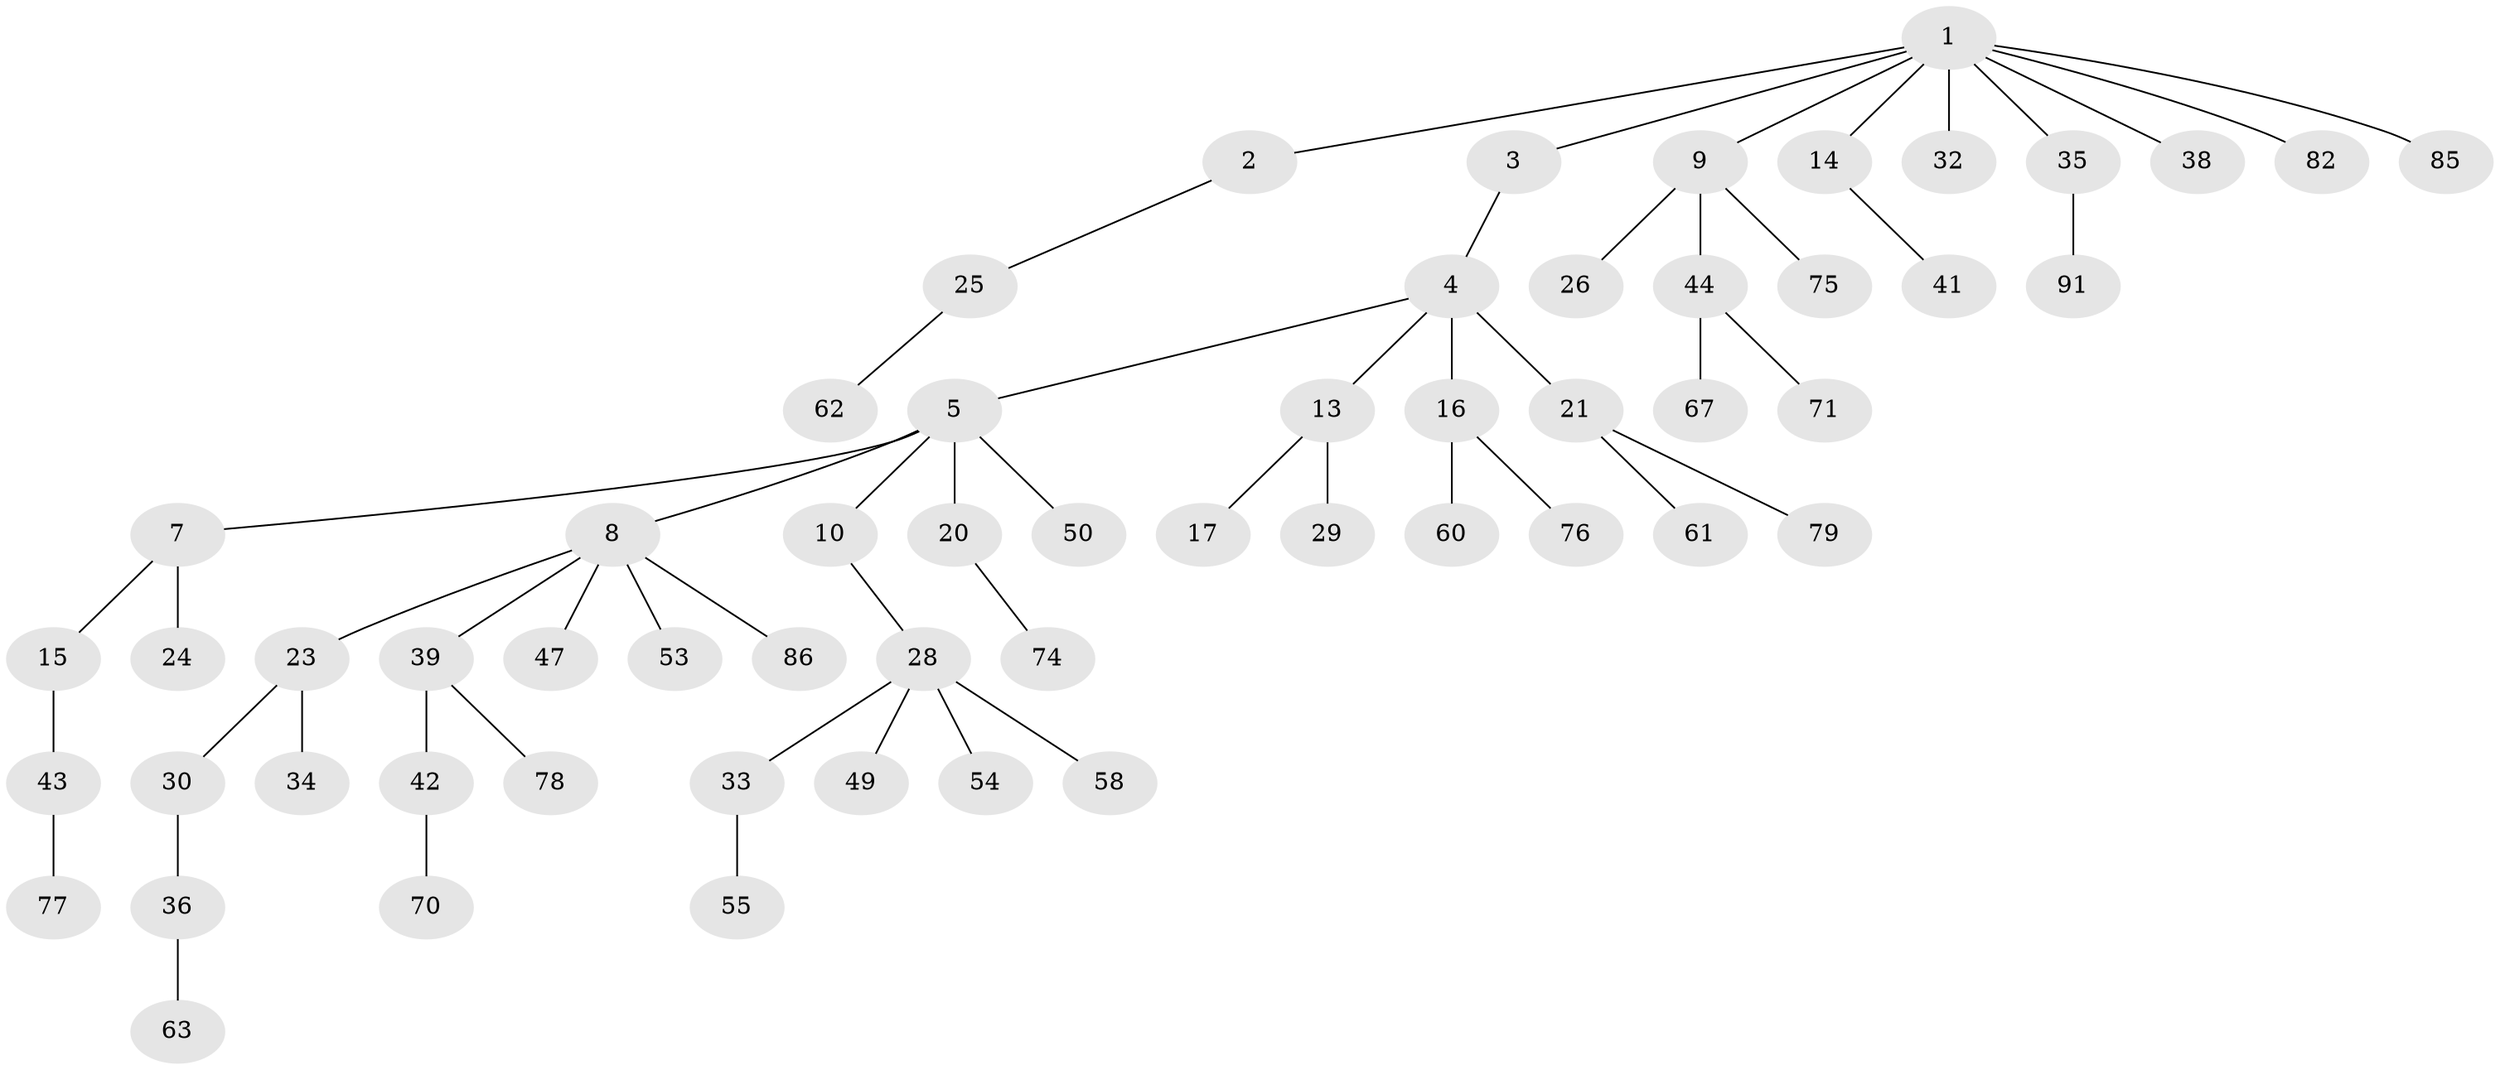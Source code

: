 // original degree distribution, {6: 0.03296703296703297, 2: 0.24175824175824176, 3: 0.12087912087912088, 4: 0.06593406593406594, 5: 0.03296703296703297, 1: 0.5054945054945055}
// Generated by graph-tools (version 1.1) at 2025/11/02/27/25 16:11:27]
// undirected, 58 vertices, 57 edges
graph export_dot {
graph [start="1"]
  node [color=gray90,style=filled];
  1 [super="+11"];
  2;
  3 [super="+59"];
  4 [super="+12"];
  5 [super="+6"];
  7 [super="+68"];
  8 [super="+19"];
  9 [super="+69"];
  10 [super="+46"];
  13 [super="+18"];
  14 [super="+40"];
  15 [super="+80"];
  16 [super="+27"];
  17;
  20 [super="+22"];
  21 [super="+31"];
  23 [super="+88"];
  24 [super="+48"];
  25 [super="+45"];
  26;
  28 [super="+37"];
  29;
  30;
  32;
  33 [super="+51"];
  34 [super="+52"];
  35 [super="+84"];
  36 [super="+56"];
  38 [super="+73"];
  39 [super="+90"];
  41 [super="+83"];
  42 [super="+64"];
  43 [super="+57"];
  44 [super="+65"];
  47 [super="+87"];
  49 [super="+66"];
  50;
  53;
  54;
  55;
  58;
  60;
  61;
  62 [super="+72"];
  63;
  67;
  70 [super="+89"];
  71;
  74;
  75 [super="+81"];
  76;
  77;
  78;
  79;
  82;
  85;
  86;
  91;
  1 -- 2;
  1 -- 3;
  1 -- 9;
  1 -- 35;
  1 -- 38;
  1 -- 32;
  1 -- 82;
  1 -- 85;
  1 -- 14;
  2 -- 25;
  3 -- 4;
  4 -- 5;
  4 -- 21;
  4 -- 16;
  4 -- 13;
  5 -- 7;
  5 -- 10;
  5 -- 20;
  5 -- 50;
  5 -- 8;
  7 -- 15;
  7 -- 24;
  8 -- 23;
  8 -- 53;
  8 -- 86;
  8 -- 39;
  8 -- 47;
  9 -- 26;
  9 -- 44;
  9 -- 75;
  10 -- 28;
  13 -- 17;
  13 -- 29;
  14 -- 41;
  15 -- 43;
  16 -- 76;
  16 -- 60;
  20 -- 74;
  21 -- 61;
  21 -- 79;
  23 -- 30;
  23 -- 34;
  25 -- 62;
  28 -- 33;
  28 -- 49;
  28 -- 54;
  28 -- 58;
  30 -- 36;
  33 -- 55;
  35 -- 91;
  36 -- 63;
  39 -- 42;
  39 -- 78;
  42 -- 70;
  43 -- 77;
  44 -- 71;
  44 -- 67;
}

